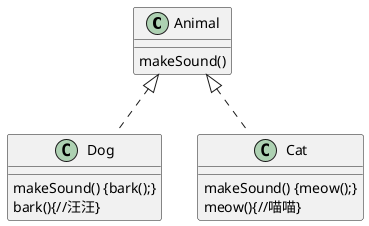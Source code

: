 @startuml
class Animal {
makeSound()
}

class Dog {
makeSound() {bark();}
bark(){//汪汪}
}
Dog ..up|> Animal

class Cat {
makeSound() {meow();}
meow(){//喵喵}
}
Cat ..up|> Animal
@enduml